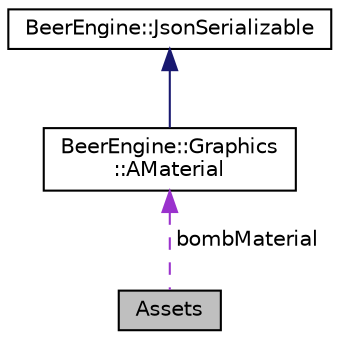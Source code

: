 digraph "Assets"
{
  edge [fontname="Helvetica",fontsize="10",labelfontname="Helvetica",labelfontsize="10"];
  node [fontname="Helvetica",fontsize="10",shape=record];
  Node1 [label="Assets",height=0.2,width=0.4,color="black", fillcolor="grey75", style="filled", fontcolor="black"];
  Node2 -> Node1 [dir="back",color="darkorchid3",fontsize="10",style="dashed",label=" bombMaterial" ,fontname="Helvetica"];
  Node2 [label="BeerEngine::Graphics\l::AMaterial",height=0.2,width=0.4,color="black", fillcolor="white", style="filled",URL="$class_beer_engine_1_1_graphics_1_1_a_material.html"];
  Node3 -> Node2 [dir="back",color="midnightblue",fontsize="10",style="solid",fontname="Helvetica"];
  Node3 [label="BeerEngine::JsonSerializable",height=0.2,width=0.4,color="black", fillcolor="white", style="filled",URL="$class_beer_engine_1_1_json_serializable.html"];
}
